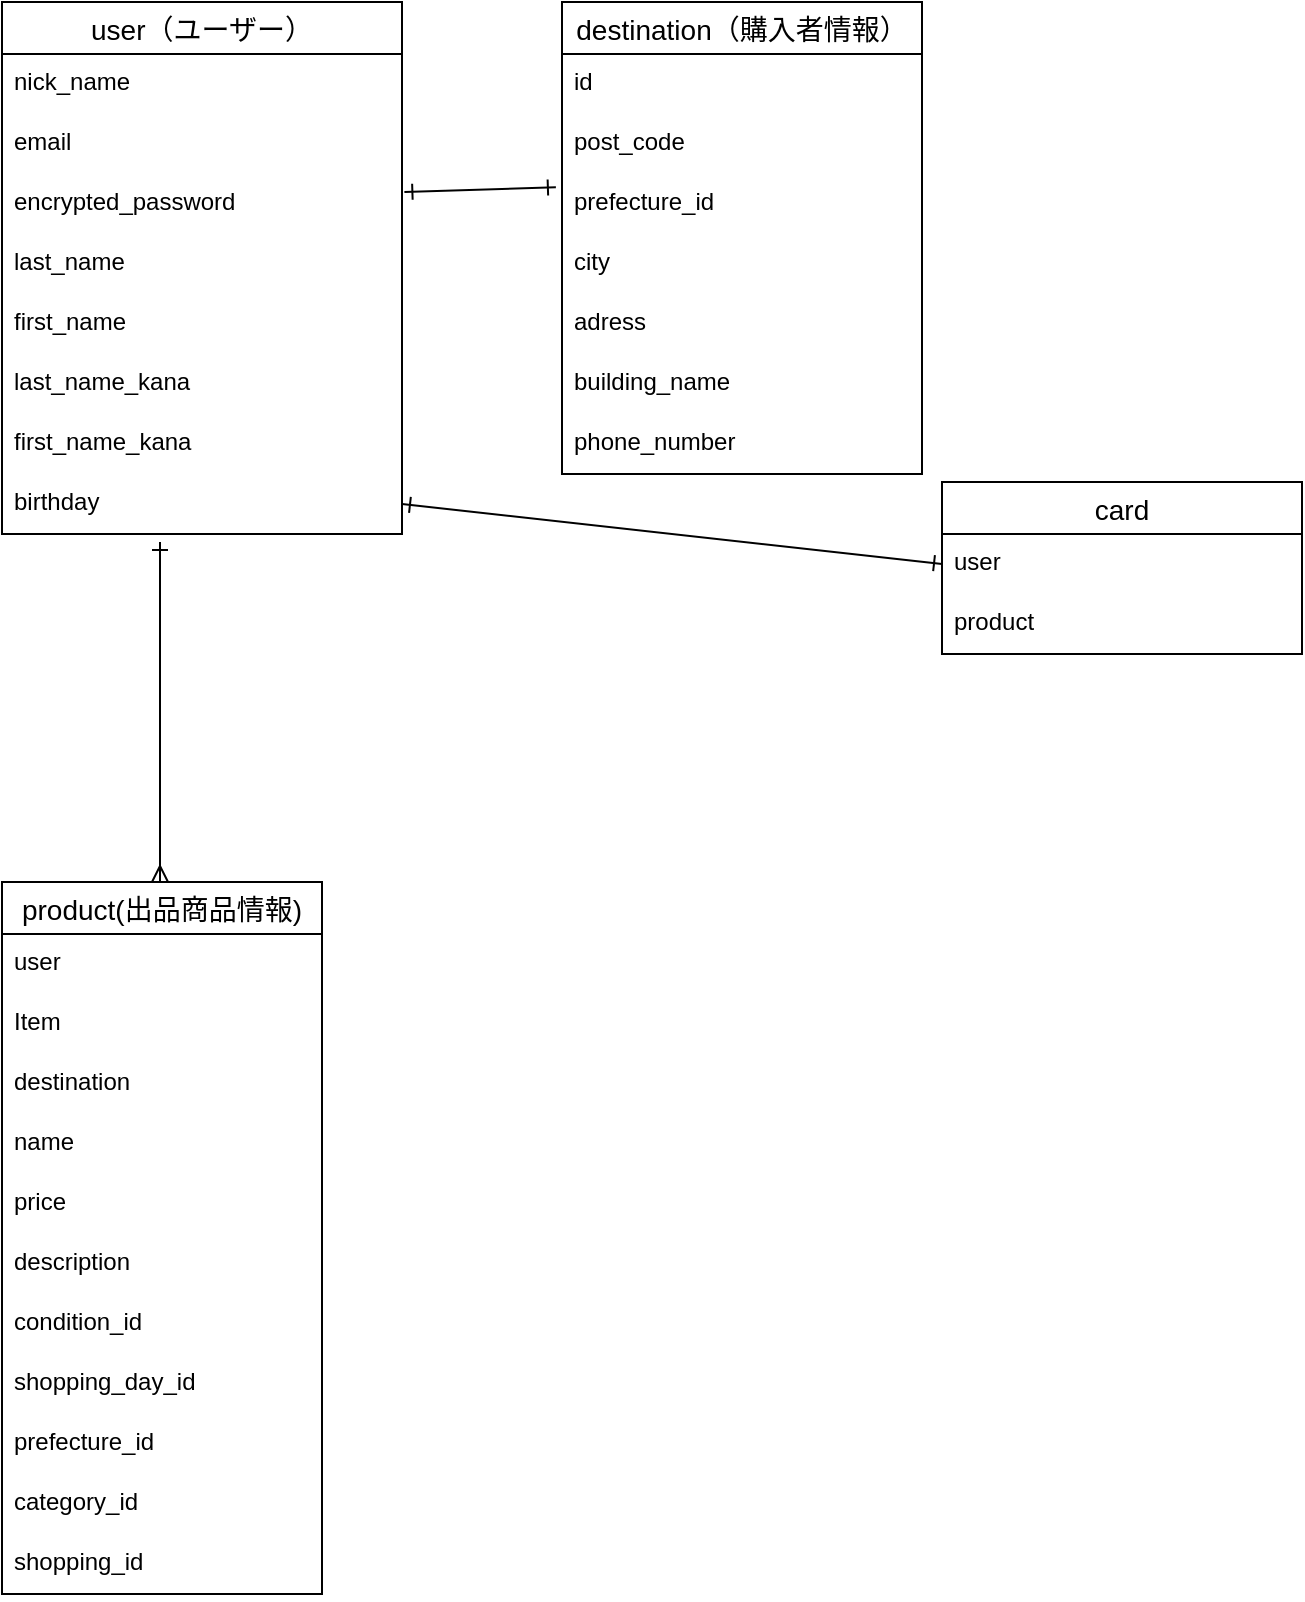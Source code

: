 <mxfile>
    <diagram id="WjEGY4Uf_WvZObdWZ78B" name="ページ1">
        <mxGraphModel dx="965" dy="936" grid="1" gridSize="10" guides="1" tooltips="1" connect="1" arrows="0" fold="1" page="1" pageScale="1" pageWidth="827" pageHeight="1169" math="0" shadow="0">
            <root>
                <mxCell id="0"/>
                <mxCell id="1" parent="0"/>
                <mxCell id="SjZ74C4SEbxJNOvCpavW-13" value="user（ユーザー）" style="swimlane;fontStyle=0;childLayout=stackLayout;horizontal=1;startSize=26;horizontalStack=0;resizeParent=1;resizeParentMax=0;resizeLast=0;collapsible=1;marginBottom=0;align=center;fontSize=14;rounded=0;" parent="1" vertex="1">
                    <mxGeometry x="40" y="40" width="200" height="266" as="geometry"/>
                </mxCell>
                <mxCell id="SjZ74C4SEbxJNOvCpavW-14" value="nick_name " style="text;strokeColor=none;fillColor=none;spacingLeft=4;spacingRight=4;overflow=hidden;rotatable=0;points=[[0,0.5],[1,0.5]];portConstraint=eastwest;fontSize=12;rounded=0;" parent="SjZ74C4SEbxJNOvCpavW-13" vertex="1">
                    <mxGeometry y="26" width="200" height="30" as="geometry"/>
                </mxCell>
                <mxCell id="SjZ74C4SEbxJNOvCpavW-15" value="email" style="text;strokeColor=none;fillColor=none;spacingLeft=4;spacingRight=4;overflow=hidden;rotatable=0;points=[[0,0.5],[1,0.5]];portConstraint=eastwest;fontSize=12;rounded=0;" parent="SjZ74C4SEbxJNOvCpavW-13" vertex="1">
                    <mxGeometry y="56" width="200" height="30" as="geometry"/>
                </mxCell>
                <mxCell id="SjZ74C4SEbxJNOvCpavW-16" value="encrypted_password" style="text;strokeColor=none;fillColor=none;spacingLeft=4;spacingRight=4;overflow=hidden;rotatable=0;points=[[0,0.5],[1,0.5]];portConstraint=eastwest;fontSize=12;rounded=0;" parent="SjZ74C4SEbxJNOvCpavW-13" vertex="1">
                    <mxGeometry y="86" width="200" height="30" as="geometry"/>
                </mxCell>
                <mxCell id="2" value="last_name" style="text;strokeColor=none;fillColor=none;spacingLeft=4;spacingRight=4;overflow=hidden;rotatable=0;points=[[0,0.5],[1,0.5]];portConstraint=eastwest;fontSize=12;" vertex="1" parent="SjZ74C4SEbxJNOvCpavW-13">
                    <mxGeometry y="116" width="200" height="30" as="geometry"/>
                </mxCell>
                <mxCell id="3" value="first_name" style="text;strokeColor=none;fillColor=none;spacingLeft=4;spacingRight=4;overflow=hidden;rotatable=0;points=[[0,0.5],[1,0.5]];portConstraint=eastwest;fontSize=12;" vertex="1" parent="SjZ74C4SEbxJNOvCpavW-13">
                    <mxGeometry y="146" width="200" height="30" as="geometry"/>
                </mxCell>
                <mxCell id="4" value="last_name_kana" style="text;strokeColor=none;fillColor=none;spacingLeft=4;spacingRight=4;overflow=hidden;rotatable=0;points=[[0,0.5],[1,0.5]];portConstraint=eastwest;fontSize=12;" vertex="1" parent="SjZ74C4SEbxJNOvCpavW-13">
                    <mxGeometry y="176" width="200" height="30" as="geometry"/>
                </mxCell>
                <mxCell id="5" value="first_name_kana" style="text;strokeColor=none;fillColor=none;spacingLeft=4;spacingRight=4;overflow=hidden;rotatable=0;points=[[0,0.5],[1,0.5]];portConstraint=eastwest;fontSize=12;" vertex="1" parent="SjZ74C4SEbxJNOvCpavW-13">
                    <mxGeometry y="206" width="200" height="30" as="geometry"/>
                </mxCell>
                <mxCell id="SjZ74C4SEbxJNOvCpavW-21" value="birthday" style="text;strokeColor=none;fillColor=none;spacingLeft=4;spacingRight=4;overflow=hidden;rotatable=0;points=[[0,0.5],[1,0.5]];portConstraint=eastwest;fontSize=12;rounded=0;" parent="SjZ74C4SEbxJNOvCpavW-13" vertex="1">
                    <mxGeometry y="236" width="200" height="30" as="geometry"/>
                </mxCell>
                <mxCell id="SjZ74C4SEbxJNOvCpavW-88" style="edgeStyle=none;html=1;entryX=0.395;entryY=1.133;entryDx=0;entryDy=0;entryPerimeter=0;startArrow=ERmany;startFill=0;endArrow=ERone;endFill=0;" parent="1" target="SjZ74C4SEbxJNOvCpavW-21" edge="1">
                    <mxGeometry relative="1" as="geometry">
                        <mxPoint x="119" y="480" as="sourcePoint"/>
                    </mxGeometry>
                </mxCell>
                <mxCell id="SjZ74C4SEbxJNOvCpavW-28" value="product(出品商品情報)" style="swimlane;fontStyle=0;childLayout=stackLayout;horizontal=1;startSize=26;horizontalStack=0;resizeParent=1;resizeParentMax=0;resizeLast=0;collapsible=1;marginBottom=0;align=center;fontSize=14;rounded=0;strokeColor=default;direction=east;perimeterSpacing=0;" parent="1" vertex="1">
                    <mxGeometry x="40" y="480" width="160" height="356" as="geometry"/>
                </mxCell>
                <mxCell id="SjZ74C4SEbxJNOvCpavW-42" value="user" style="text;strokeColor=none;fillColor=none;spacingLeft=4;spacingRight=4;overflow=hidden;rotatable=0;points=[[0,0.5],[1,0.5]];portConstraint=eastwest;fontSize=12;rounded=0;" parent="SjZ74C4SEbxJNOvCpavW-28" vertex="1">
                    <mxGeometry y="26" width="160" height="30" as="geometry"/>
                </mxCell>
                <mxCell id="11" value="Item" style="text;strokeColor=none;fillColor=none;spacingLeft=4;spacingRight=4;overflow=hidden;rotatable=0;points=[[0,0.5],[1,0.5]];portConstraint=eastwest;fontSize=12;" vertex="1" parent="SjZ74C4SEbxJNOvCpavW-28">
                    <mxGeometry y="56" width="160" height="30" as="geometry"/>
                </mxCell>
                <mxCell id="12" value="destination" style="text;strokeColor=none;fillColor=none;spacingLeft=4;spacingRight=4;overflow=hidden;rotatable=0;points=[[0,0.5],[1,0.5]];portConstraint=eastwest;fontSize=12;" vertex="1" parent="SjZ74C4SEbxJNOvCpavW-28">
                    <mxGeometry y="86" width="160" height="30" as="geometry"/>
                </mxCell>
                <mxCell id="SjZ74C4SEbxJNOvCpavW-29" value="name" style="text;strokeColor=none;fillColor=none;spacingLeft=4;spacingRight=4;overflow=hidden;rotatable=0;points=[[0,0.5],[1,0.5]];portConstraint=eastwest;fontSize=12;rounded=0;" parent="SjZ74C4SEbxJNOvCpavW-28" vertex="1">
                    <mxGeometry y="116" width="160" height="30" as="geometry"/>
                </mxCell>
                <mxCell id="SjZ74C4SEbxJNOvCpavW-30" value="price" style="text;strokeColor=none;fillColor=none;spacingLeft=4;spacingRight=4;overflow=hidden;rotatable=0;points=[[0,0.5],[1,0.5]];portConstraint=eastwest;fontSize=12;rounded=0;" parent="SjZ74C4SEbxJNOvCpavW-28" vertex="1">
                    <mxGeometry y="146" width="160" height="30" as="geometry"/>
                </mxCell>
                <mxCell id="SjZ74C4SEbxJNOvCpavW-72" value="description&#10;" style="text;strokeColor=none;fillColor=none;spacingLeft=4;spacingRight=4;overflow=hidden;rotatable=0;points=[[0,0.5],[1,0.5]];portConstraint=eastwest;fontSize=12;" parent="SjZ74C4SEbxJNOvCpavW-28" vertex="1">
                    <mxGeometry y="176" width="160" height="30" as="geometry"/>
                </mxCell>
                <mxCell id="8" value="condition_id" style="text;strokeColor=none;fillColor=none;spacingLeft=4;spacingRight=4;overflow=hidden;rotatable=0;points=[[0,0.5],[1,0.5]];portConstraint=eastwest;fontSize=12;" vertex="1" parent="SjZ74C4SEbxJNOvCpavW-28">
                    <mxGeometry y="206" width="160" height="30" as="geometry"/>
                </mxCell>
                <mxCell id="SjZ74C4SEbxJNOvCpavW-38" value="shopping_day_id" style="text;strokeColor=none;fillColor=none;spacingLeft=4;spacingRight=4;overflow=hidden;rotatable=0;points=[[0,0.5],[1,0.5]];portConstraint=eastwest;fontSize=12;rounded=0;" parent="SjZ74C4SEbxJNOvCpavW-28" vertex="1">
                    <mxGeometry y="236" width="160" height="30" as="geometry"/>
                </mxCell>
                <mxCell id="SjZ74C4SEbxJNOvCpavW-39" value="prefecture_id" style="text;strokeColor=none;fillColor=none;spacingLeft=4;spacingRight=4;overflow=hidden;rotatable=0;points=[[0,0.5],[1,0.5]];portConstraint=eastwest;fontSize=12;rounded=0;" parent="SjZ74C4SEbxJNOvCpavW-28" vertex="1">
                    <mxGeometry y="266" width="160" height="30" as="geometry"/>
                </mxCell>
                <mxCell id="SjZ74C4SEbxJNOvCpavW-40" value="category_id" style="text;strokeColor=none;fillColor=none;spacingLeft=4;spacingRight=4;overflow=hidden;rotatable=0;points=[[0,0.5],[1,0.5]];portConstraint=eastwest;fontSize=12;rounded=0;" parent="SjZ74C4SEbxJNOvCpavW-28" vertex="1">
                    <mxGeometry y="296" width="160" height="30" as="geometry"/>
                </mxCell>
                <mxCell id="SjZ74C4SEbxJNOvCpavW-41" value="shopping_id" style="text;strokeColor=none;fillColor=none;spacingLeft=4;spacingRight=4;overflow=hidden;rotatable=0;points=[[0,0.5],[1,0.5]];portConstraint=eastwest;fontSize=12;rounded=0;" parent="SjZ74C4SEbxJNOvCpavW-28" vertex="1">
                    <mxGeometry y="326" width="160" height="30" as="geometry"/>
                </mxCell>
                <mxCell id="SjZ74C4SEbxJNOvCpavW-43" value="destination（購入者情報）" style="swimlane;fontStyle=0;childLayout=stackLayout;horizontal=1;startSize=26;horizontalStack=0;resizeParent=1;resizeParentMax=0;resizeLast=0;collapsible=1;marginBottom=0;align=center;fontSize=14;rounded=0;" parent="1" vertex="1">
                    <mxGeometry x="320" y="40" width="180" height="236" as="geometry"/>
                </mxCell>
                <mxCell id="13" value="id" style="text;strokeColor=none;fillColor=none;spacingLeft=4;spacingRight=4;overflow=hidden;rotatable=0;points=[[0,0.5],[1,0.5]];portConstraint=eastwest;fontSize=12;" vertex="1" parent="SjZ74C4SEbxJNOvCpavW-43">
                    <mxGeometry y="26" width="180" height="30" as="geometry"/>
                </mxCell>
                <mxCell id="SjZ74C4SEbxJNOvCpavW-47" value="post_code" style="text;strokeColor=none;fillColor=none;spacingLeft=4;spacingRight=4;overflow=hidden;rotatable=0;points=[[0,0.5],[1,0.5]];portConstraint=eastwest;fontSize=12;rounded=0;" parent="SjZ74C4SEbxJNOvCpavW-43" vertex="1">
                    <mxGeometry y="56" width="180" height="30" as="geometry"/>
                </mxCell>
                <mxCell id="SjZ74C4SEbxJNOvCpavW-48" value="prefecture_id" style="text;strokeColor=none;fillColor=none;spacingLeft=4;spacingRight=4;overflow=hidden;rotatable=0;points=[[0,0.5],[1,0.5]];portConstraint=eastwest;fontSize=12;rounded=0;" parent="SjZ74C4SEbxJNOvCpavW-43" vertex="1">
                    <mxGeometry y="86" width="180" height="30" as="geometry"/>
                </mxCell>
                <mxCell id="SjZ74C4SEbxJNOvCpavW-49" value="city" style="text;strokeColor=none;fillColor=none;spacingLeft=4;spacingRight=4;overflow=hidden;rotatable=0;points=[[0,0.5],[1,0.5]];portConstraint=eastwest;fontSize=12;rounded=0;" parent="SjZ74C4SEbxJNOvCpavW-43" vertex="1">
                    <mxGeometry y="116" width="180" height="30" as="geometry"/>
                </mxCell>
                <mxCell id="SjZ74C4SEbxJNOvCpavW-50" value="adress" style="text;strokeColor=none;fillColor=none;spacingLeft=4;spacingRight=4;overflow=hidden;rotatable=0;points=[[0,0.5],[1,0.5]];portConstraint=eastwest;fontSize=12;rounded=0;" parent="SjZ74C4SEbxJNOvCpavW-43" vertex="1">
                    <mxGeometry y="146" width="180" height="30" as="geometry"/>
                </mxCell>
                <mxCell id="SjZ74C4SEbxJNOvCpavW-51" value="building_name" style="text;strokeColor=none;fillColor=none;spacingLeft=4;spacingRight=4;overflow=hidden;rotatable=0;points=[[0,0.5],[1,0.5]];portConstraint=eastwest;fontSize=12;rounded=0;" parent="SjZ74C4SEbxJNOvCpavW-43" vertex="1">
                    <mxGeometry y="176" width="180" height="30" as="geometry"/>
                </mxCell>
                <mxCell id="SjZ74C4SEbxJNOvCpavW-52" value="phone_number" style="text;strokeColor=none;fillColor=none;spacingLeft=4;spacingRight=4;overflow=hidden;rotatable=0;points=[[0,0.5],[1,0.5]];portConstraint=eastwest;fontSize=12;rounded=0;" parent="SjZ74C4SEbxJNOvCpavW-43" vertex="1">
                    <mxGeometry y="206" width="180" height="30" as="geometry"/>
                </mxCell>
                <mxCell id="SjZ74C4SEbxJNOvCpavW-66" style="edgeStyle=none;html=1;exitX=1.006;exitY=0.3;exitDx=0;exitDy=0;entryX=-0.017;entryY=0.222;entryDx=0;entryDy=0;startArrow=ERone;startFill=0;endArrow=ERone;endFill=0;exitPerimeter=0;entryPerimeter=0;" parent="1" source="SjZ74C4SEbxJNOvCpavW-16" target="SjZ74C4SEbxJNOvCpavW-48" edge="1">
                    <mxGeometry relative="1" as="geometry">
                        <mxPoint x="317.84" y="75" as="targetPoint"/>
                    </mxGeometry>
                </mxCell>
                <mxCell id="SjZ74C4SEbxJNOvCpavW-89" value="card" style="swimlane;fontStyle=0;childLayout=stackLayout;horizontal=1;startSize=26;horizontalStack=0;resizeParent=1;resizeParentMax=0;resizeLast=0;collapsible=1;marginBottom=0;align=center;fontSize=14;strokeColor=default;" parent="1" vertex="1">
                    <mxGeometry x="510" y="280" width="180" height="86" as="geometry"/>
                </mxCell>
                <mxCell id="SjZ74C4SEbxJNOvCpavW-90" value="user" style="text;strokeColor=none;fillColor=none;spacingLeft=4;spacingRight=4;overflow=hidden;rotatable=0;points=[[0,0.5],[1,0.5]];portConstraint=eastwest;fontSize=12;" parent="SjZ74C4SEbxJNOvCpavW-89" vertex="1">
                    <mxGeometry y="26" width="180" height="30" as="geometry"/>
                </mxCell>
                <mxCell id="10" value="product" style="text;strokeColor=none;fillColor=none;spacingLeft=4;spacingRight=4;overflow=hidden;rotatable=0;points=[[0,0.5],[1,0.5]];portConstraint=eastwest;fontSize=12;" vertex="1" parent="SjZ74C4SEbxJNOvCpavW-89">
                    <mxGeometry y="56" width="180" height="30" as="geometry"/>
                </mxCell>
                <mxCell id="9" style="edgeStyle=none;html=1;exitX=1;exitY=0.5;exitDx=0;exitDy=0;entryX=0;entryY=0.5;entryDx=0;entryDy=0;startArrow=ERone;startFill=0;endArrow=ERone;endFill=0;" edge="1" parent="1" source="SjZ74C4SEbxJNOvCpavW-21" target="SjZ74C4SEbxJNOvCpavW-90">
                    <mxGeometry relative="1" as="geometry">
                        <mxPoint x="546.94" y="261.01" as="targetPoint"/>
                    </mxGeometry>
                </mxCell>
            </root>
        </mxGraphModel>
    </diagram>
</mxfile>